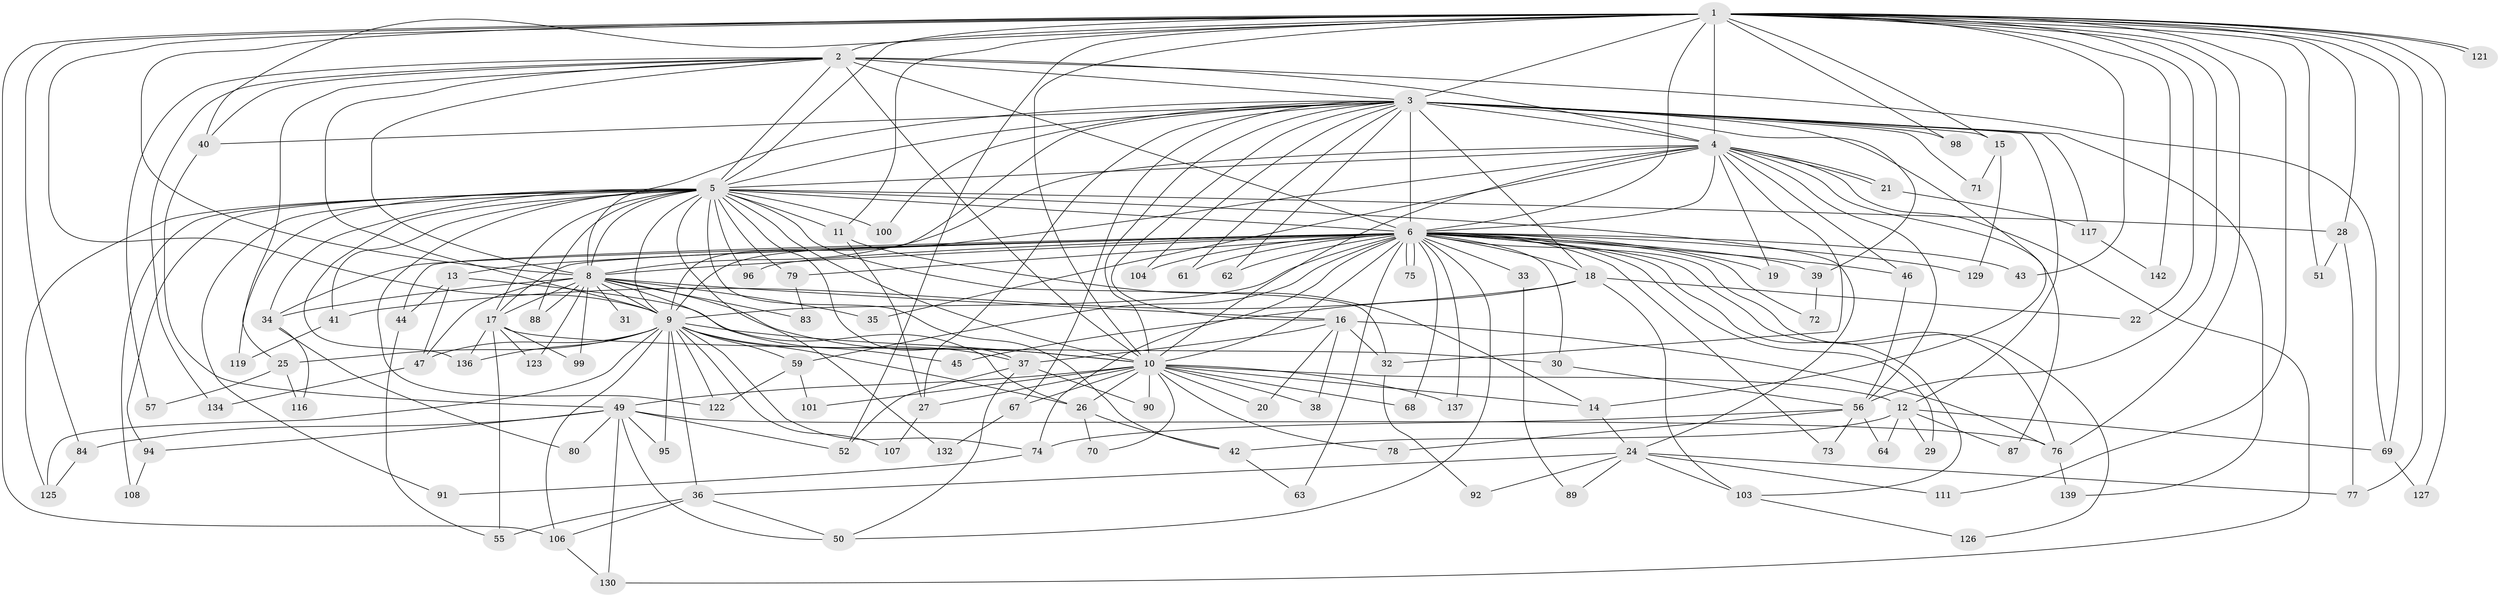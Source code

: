 // Generated by graph-tools (version 1.1) at 2025/51/02/27/25 19:51:48]
// undirected, 109 vertices, 260 edges
graph export_dot {
graph [start="1"]
  node [color=gray90,style=filled];
  1 [super="+114"];
  2;
  3 [super="+48"];
  4 [super="+135"];
  5 [super="+140"];
  6 [super="+7"];
  8 [super="+23"];
  9 [super="+86"];
  10 [super="+60"];
  11 [super="+118"];
  12 [super="+102"];
  13 [super="+110"];
  14;
  15;
  16 [super="+120"];
  17 [super="+82"];
  18;
  19;
  20;
  21;
  22;
  24 [super="+66"];
  25;
  26 [super="+113"];
  27 [super="+81"];
  28;
  29;
  30 [super="+141"];
  31;
  32 [super="+143"];
  33;
  34 [super="+85"];
  35;
  36;
  37 [super="+133"];
  38;
  39 [super="+54"];
  40;
  41;
  42 [super="+65"];
  43 [super="+93"];
  44;
  45;
  46;
  47 [super="+53"];
  49 [super="+105"];
  50 [super="+131"];
  51;
  52 [super="+58"];
  55 [super="+109"];
  56 [super="+97"];
  57;
  59;
  61;
  62;
  63;
  64;
  67;
  68;
  69;
  70;
  71;
  72;
  73;
  74;
  75;
  76;
  77 [super="+115"];
  78;
  79;
  80;
  83;
  84;
  87;
  88;
  89;
  90;
  91;
  92;
  94;
  95;
  96;
  98;
  99;
  100;
  101;
  103 [super="+112"];
  104;
  106 [super="+138"];
  107;
  108;
  111;
  116;
  117;
  119;
  121;
  122 [super="+124"];
  123;
  125 [super="+128"];
  126;
  127;
  129;
  130 [super="+144"];
  132;
  134;
  136;
  137;
  139;
  142;
  1 -- 2;
  1 -- 3 [weight=2];
  1 -- 4;
  1 -- 5;
  1 -- 6 [weight=2];
  1 -- 8;
  1 -- 9;
  1 -- 10 [weight=2];
  1 -- 11;
  1 -- 15;
  1 -- 22;
  1 -- 28;
  1 -- 40;
  1 -- 43;
  1 -- 51;
  1 -- 52;
  1 -- 56;
  1 -- 69;
  1 -- 76;
  1 -- 77;
  1 -- 84;
  1 -- 98;
  1 -- 106;
  1 -- 111;
  1 -- 121;
  1 -- 121;
  1 -- 127;
  1 -- 142;
  2 -- 3;
  2 -- 4 [weight=2];
  2 -- 5;
  2 -- 6 [weight=2];
  2 -- 8;
  2 -- 9;
  2 -- 10;
  2 -- 40;
  2 -- 57;
  2 -- 69;
  2 -- 119;
  2 -- 134;
  3 -- 4;
  3 -- 5;
  3 -- 6 [weight=2];
  3 -- 8;
  3 -- 9;
  3 -- 10;
  3 -- 12;
  3 -- 14;
  3 -- 15;
  3 -- 16;
  3 -- 18;
  3 -- 61;
  3 -- 62;
  3 -- 67;
  3 -- 71;
  3 -- 104;
  3 -- 117;
  3 -- 139;
  3 -- 40;
  3 -- 98;
  3 -- 100;
  3 -- 27;
  3 -- 39;
  4 -- 5;
  4 -- 6 [weight=2];
  4 -- 8;
  4 -- 9;
  4 -- 10;
  4 -- 19;
  4 -- 21;
  4 -- 21;
  4 -- 32;
  4 -- 35;
  4 -- 46;
  4 -- 87;
  4 -- 130;
  4 -- 56;
  5 -- 6 [weight=2];
  5 -- 8;
  5 -- 9;
  5 -- 10;
  5 -- 11;
  5 -- 24 [weight=2];
  5 -- 25;
  5 -- 28;
  5 -- 32;
  5 -- 37;
  5 -- 41;
  5 -- 79;
  5 -- 88;
  5 -- 91;
  5 -- 94;
  5 -- 96;
  5 -- 100;
  5 -- 108;
  5 -- 122;
  5 -- 132;
  5 -- 34;
  5 -- 17;
  5 -- 136;
  5 -- 125;
  5 -- 42;
  6 -- 8 [weight=2];
  6 -- 9 [weight=2];
  6 -- 10 [weight=2];
  6 -- 13 [weight=2];
  6 -- 17;
  6 -- 19;
  6 -- 30;
  6 -- 33 [weight=2];
  6 -- 39 [weight=2];
  6 -- 43 [weight=2];
  6 -- 44;
  6 -- 46;
  6 -- 61;
  6 -- 63;
  6 -- 72;
  6 -- 73;
  6 -- 75;
  6 -- 75;
  6 -- 79;
  6 -- 96;
  6 -- 104;
  6 -- 126;
  6 -- 129;
  6 -- 137;
  6 -- 68;
  6 -- 74;
  6 -- 76;
  6 -- 18;
  6 -- 29;
  6 -- 34;
  6 -- 103;
  6 -- 59;
  6 -- 62;
  6 -- 50;
  8 -- 9 [weight=2];
  8 -- 10;
  8 -- 16;
  8 -- 17;
  8 -- 31 [weight=2];
  8 -- 34;
  8 -- 35;
  8 -- 47;
  8 -- 83;
  8 -- 88;
  8 -- 99;
  8 -- 123;
  8 -- 26;
  9 -- 10;
  9 -- 25;
  9 -- 26;
  9 -- 36;
  9 -- 45;
  9 -- 59;
  9 -- 95;
  9 -- 107;
  9 -- 122;
  9 -- 125;
  9 -- 136;
  9 -- 74;
  9 -- 106;
  9 -- 47;
  10 -- 12;
  10 -- 14;
  10 -- 20;
  10 -- 26;
  10 -- 27;
  10 -- 38;
  10 -- 49;
  10 -- 67;
  10 -- 68;
  10 -- 70;
  10 -- 78;
  10 -- 90;
  10 -- 101;
  10 -- 137;
  11 -- 27;
  11 -- 14;
  12 -- 29;
  12 -- 42;
  12 -- 64;
  12 -- 87;
  12 -- 69;
  13 -- 44;
  13 -- 47;
  13 -- 37;
  14 -- 24;
  15 -- 71;
  15 -- 129;
  16 -- 20;
  16 -- 37;
  16 -- 38;
  16 -- 76;
  16 -- 32;
  17 -- 30;
  17 -- 55;
  17 -- 99;
  17 -- 123;
  17 -- 136;
  18 -- 22;
  18 -- 41;
  18 -- 45;
  18 -- 103;
  21 -- 117;
  24 -- 36;
  24 -- 92;
  24 -- 103;
  24 -- 89;
  24 -- 77;
  24 -- 111;
  25 -- 57;
  25 -- 116;
  26 -- 42;
  26 -- 70;
  27 -- 107;
  28 -- 51;
  28 -- 77;
  30 -- 56;
  32 -- 92;
  33 -- 89;
  34 -- 80;
  34 -- 116;
  36 -- 50;
  36 -- 106;
  36 -- 55;
  37 -- 90;
  37 -- 50;
  37 -- 52;
  39 -- 72;
  40 -- 49;
  41 -- 119;
  42 -- 63;
  44 -- 55;
  46 -- 56;
  47 -- 134;
  49 -- 50;
  49 -- 52;
  49 -- 80;
  49 -- 84;
  49 -- 94;
  49 -- 95;
  49 -- 130;
  49 -- 76;
  56 -- 64;
  56 -- 73;
  56 -- 74;
  56 -- 78;
  59 -- 101;
  59 -- 122;
  67 -- 132;
  69 -- 127;
  74 -- 91;
  76 -- 139;
  79 -- 83;
  84 -- 125;
  94 -- 108;
  103 -- 126;
  106 -- 130;
  117 -- 142;
}
